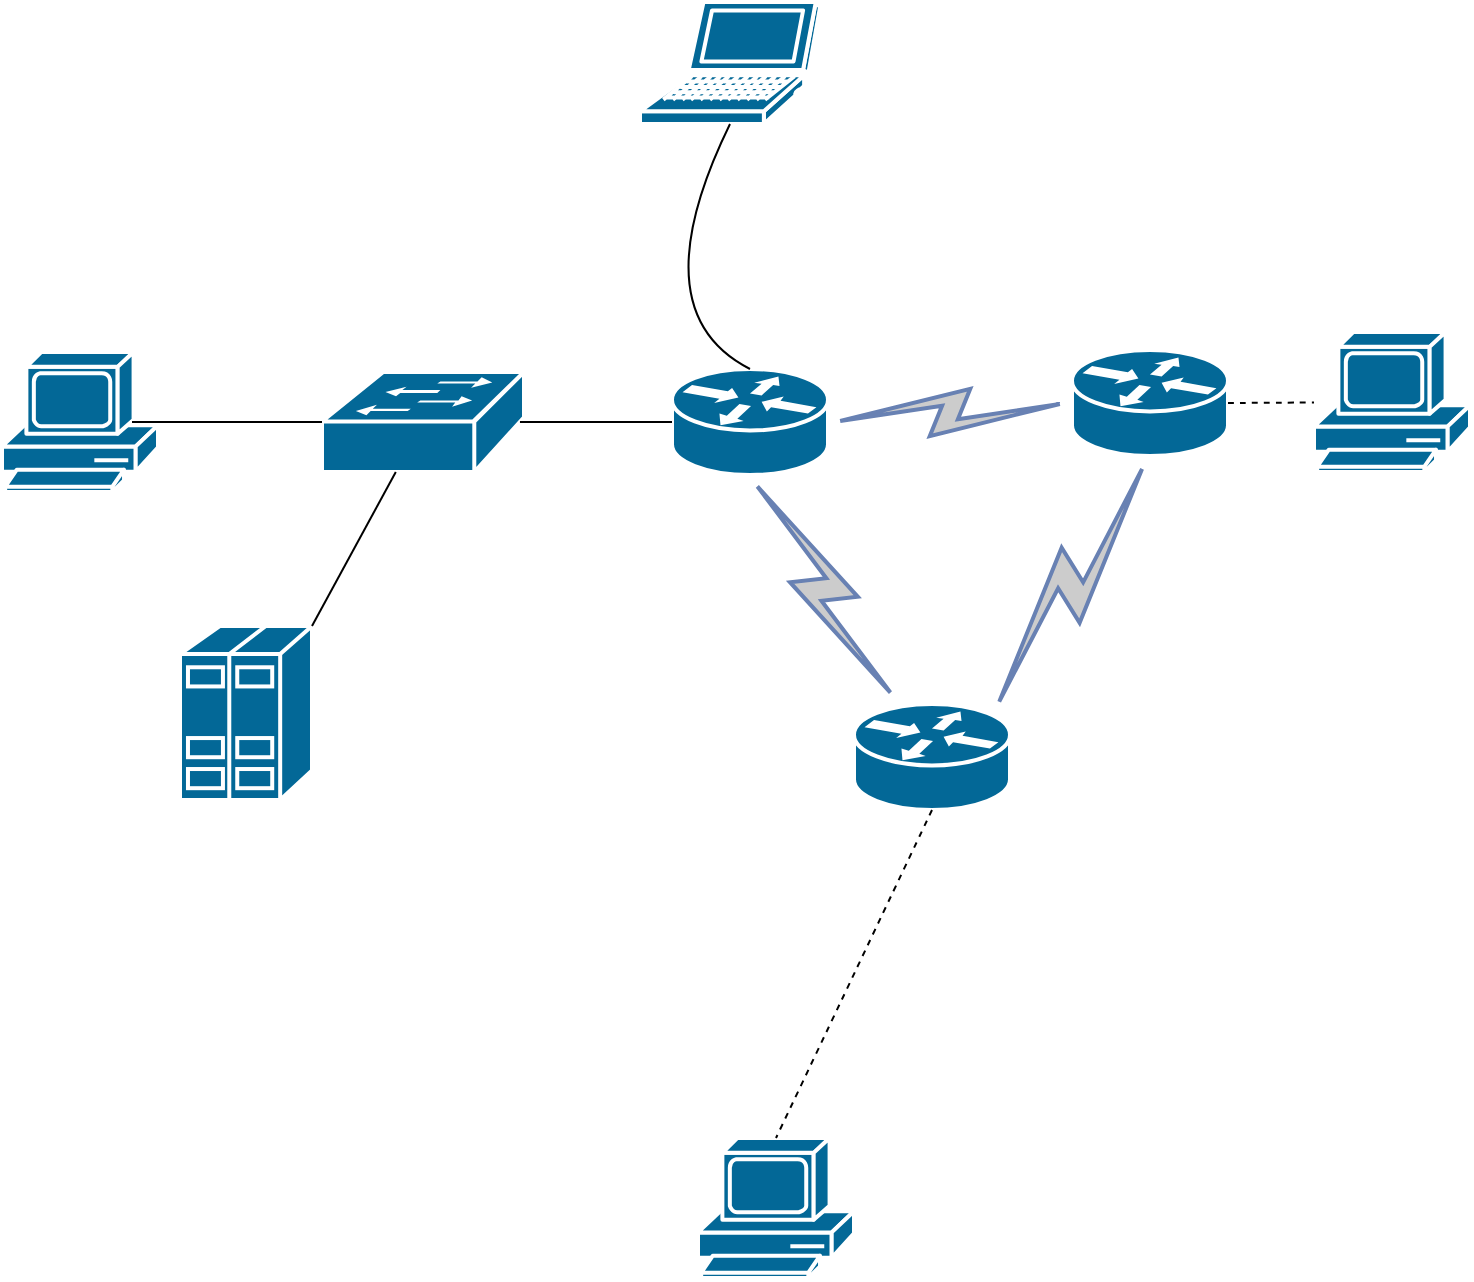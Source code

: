 <mxfile version="26.0.11">
  <diagram name="페이지-1" id="kdvOSv1u4ipNzLo9T3je">
    <mxGraphModel dx="1094" dy="581" grid="0" gridSize="10" guides="1" tooltips="1" connect="1" arrows="1" fold="1" page="0" pageScale="1" pageWidth="827" pageHeight="1169" math="0" shadow="0">
      <root>
        <mxCell id="0" />
        <mxCell id="1" parent="0" />
        <mxCell id="SoBNlFSqUFT2dmmgbRlF-4" value="" style="shape=mxgraph.cisco.servers.standard_host;sketch=0;html=1;pointerEvents=1;dashed=0;fillColor=#036897;strokeColor=#ffffff;strokeWidth=2;verticalLabelPosition=bottom;verticalAlign=top;align=center;outlineConnect=0;" parent="1" vertex="1">
          <mxGeometry x="-130" y="741" width="66" height="87" as="geometry" />
        </mxCell>
        <mxCell id="SoBNlFSqUFT2dmmgbRlF-6" value="" style="shape=mxgraph.cisco.computers_and_peripherals.pc;sketch=0;html=1;pointerEvents=1;dashed=0;fillColor=#036897;strokeColor=#ffffff;strokeWidth=2;verticalLabelPosition=bottom;verticalAlign=top;align=center;outlineConnect=0;" parent="1" vertex="1">
          <mxGeometry x="-219" y="604" width="78" height="70" as="geometry" />
        </mxCell>
        <mxCell id="SoBNlFSqUFT2dmmgbRlF-7" value="" style="shape=mxgraph.cisco.computers_and_peripherals.pc;sketch=0;html=1;pointerEvents=1;dashed=0;fillColor=#036897;strokeColor=#ffffff;strokeWidth=2;verticalLabelPosition=bottom;verticalAlign=top;align=center;outlineConnect=0;" parent="1" vertex="1">
          <mxGeometry x="129" y="997" width="78" height="70" as="geometry" />
        </mxCell>
        <mxCell id="SoBNlFSqUFT2dmmgbRlF-8" value="" style="shape=mxgraph.cisco.computers_and_peripherals.pc;sketch=0;html=1;pointerEvents=1;dashed=0;fillColor=#036897;strokeColor=#ffffff;strokeWidth=2;verticalLabelPosition=bottom;verticalAlign=top;align=center;outlineConnect=0;" parent="1" vertex="1">
          <mxGeometry x="437" y="594" width="78" height="70" as="geometry" />
        </mxCell>
        <mxCell id="SoBNlFSqUFT2dmmgbRlF-9" value="" style="shape=mxgraph.cisco.routers.router;sketch=0;html=1;pointerEvents=1;dashed=0;fillColor=#036897;strokeColor=#ffffff;strokeWidth=2;verticalLabelPosition=bottom;verticalAlign=top;align=center;outlineConnect=0;" parent="1" vertex="1">
          <mxGeometry x="116" y="612.5" width="78" height="53" as="geometry" />
        </mxCell>
        <mxCell id="SoBNlFSqUFT2dmmgbRlF-10" value="" style="shape=mxgraph.cisco.routers.router;sketch=0;html=1;pointerEvents=1;dashed=0;fillColor=#036897;strokeColor=#ffffff;strokeWidth=2;verticalLabelPosition=bottom;verticalAlign=top;align=center;outlineConnect=0;" parent="1" vertex="1">
          <mxGeometry x="316" y="603" width="78" height="53" as="geometry" />
        </mxCell>
        <mxCell id="SoBNlFSqUFT2dmmgbRlF-11" value="" style="shape=mxgraph.cisco.routers.router;sketch=0;html=1;pointerEvents=1;dashed=0;fillColor=#036897;strokeColor=#ffffff;strokeWidth=2;verticalLabelPosition=bottom;verticalAlign=top;align=center;outlineConnect=0;" parent="1" vertex="1">
          <mxGeometry x="207" y="780" width="78" height="53" as="geometry" />
        </mxCell>
        <mxCell id="SoBNlFSqUFT2dmmgbRlF-12" value="" style="shape=mxgraph.cisco.computers_and_peripherals.laptop;sketch=0;html=1;pointerEvents=1;dashed=0;fillColor=#036897;strokeColor=#ffffff;strokeWidth=2;verticalLabelPosition=bottom;verticalAlign=top;align=center;outlineConnect=0;" parent="1" vertex="1">
          <mxGeometry x="100" y="429" width="90" height="61" as="geometry" />
        </mxCell>
        <mxCell id="SoBNlFSqUFT2dmmgbRlF-13" value="" style="shape=mxgraph.cisco.switches.workgroup_switch;sketch=0;html=1;pointerEvents=1;dashed=0;fillColor=#036897;strokeColor=#ffffff;strokeWidth=2;verticalLabelPosition=bottom;verticalAlign=top;align=center;outlineConnect=0;" parent="1" vertex="1">
          <mxGeometry x="-59" y="614" width="101" height="50" as="geometry" />
        </mxCell>
        <mxCell id="SoBNlFSqUFT2dmmgbRlF-27" value="" style="endArrow=none;html=1;rounded=0;fontSize=12;startSize=8;endSize=8;curved=1;exitX=0.83;exitY=0.5;exitDx=0;exitDy=0;exitPerimeter=0;entryX=0;entryY=0.5;entryDx=0;entryDy=0;entryPerimeter=0;" parent="1" edge="1">
          <mxGeometry width="50" height="50" relative="1" as="geometry">
            <mxPoint x="-154" y="639" as="sourcePoint" />
            <mxPoint x="-59" y="639" as="targetPoint" />
          </mxGeometry>
        </mxCell>
        <mxCell id="SoBNlFSqUFT2dmmgbRlF-28" value="" style="endArrow=none;html=1;rounded=0;fontSize=12;startSize=8;endSize=8;curved=1;exitX=0.98;exitY=0.5;exitDx=0;exitDy=0;exitPerimeter=0;entryX=0;entryY=0.5;entryDx=0;entryDy=0;entryPerimeter=0;" parent="1" source="SoBNlFSqUFT2dmmgbRlF-13" target="SoBNlFSqUFT2dmmgbRlF-9" edge="1">
          <mxGeometry width="50" height="50" relative="1" as="geometry">
            <mxPoint x="74" y="702" as="sourcePoint" />
            <mxPoint x="169" y="702" as="targetPoint" />
          </mxGeometry>
        </mxCell>
        <mxCell id="SoBNlFSqUFT2dmmgbRlF-29" value="" style="endArrow=none;html=1;rounded=0;fontSize=12;startSize=8;endSize=8;curved=1;exitX=1;exitY=0;exitDx=0;exitDy=0;exitPerimeter=0;" parent="1" source="SoBNlFSqUFT2dmmgbRlF-4" target="SoBNlFSqUFT2dmmgbRlF-13" edge="1">
          <mxGeometry width="50" height="50" relative="1" as="geometry">
            <mxPoint x="-77" y="721" as="sourcePoint" />
            <mxPoint x="18" y="721" as="targetPoint" />
          </mxGeometry>
        </mxCell>
        <mxCell id="jjETDJKS-YE9c8RTnBO9-9" value="" style="html=1;outlineConnect=0;fillColor=#CCCCCC;strokeColor=#6881B3;gradientColor=none;gradientDirection=north;strokeWidth=2;shape=mxgraph.networks.comm_link_edge;html=1;rounded=0;fontSize=12;startSize=8;endSize=8;curved=1;exitX=1;exitY=0.5;exitDx=0;exitDy=0;exitPerimeter=0;entryX=0;entryY=0.5;entryDx=0;entryDy=0;entryPerimeter=0;" edge="1" parent="1" source="SoBNlFSqUFT2dmmgbRlF-9" target="SoBNlFSqUFT2dmmgbRlF-10">
          <mxGeometry width="100" height="100" relative="1" as="geometry">
            <mxPoint x="183" y="642" as="sourcePoint" />
            <mxPoint x="283" y="542" as="targetPoint" />
          </mxGeometry>
        </mxCell>
        <mxCell id="jjETDJKS-YE9c8RTnBO9-10" value="" style="html=1;outlineConnect=0;fillColor=#CCCCCC;strokeColor=#6881B3;gradientColor=none;gradientDirection=north;strokeWidth=2;shape=mxgraph.networks.comm_link_edge;html=1;rounded=0;fontSize=12;startSize=8;endSize=8;curved=1;exitX=0.88;exitY=0.1;exitDx=0;exitDy=0;exitPerimeter=0;entryX=0.5;entryY=1;entryDx=0;entryDy=0;entryPerimeter=0;" edge="1" parent="1" source="SoBNlFSqUFT2dmmgbRlF-11" target="SoBNlFSqUFT2dmmgbRlF-10">
          <mxGeometry width="100" height="100" relative="1" as="geometry">
            <mxPoint x="267" y="723" as="sourcePoint" />
            <mxPoint x="389" y="714" as="targetPoint" />
          </mxGeometry>
        </mxCell>
        <mxCell id="jjETDJKS-YE9c8RTnBO9-11" value="" style="html=1;outlineConnect=0;fillColor=#CCCCCC;strokeColor=#6881B3;gradientColor=none;gradientDirection=north;strokeWidth=2;shape=mxgraph.networks.comm_link_edge;html=1;rounded=0;fontSize=12;startSize=8;endSize=8;curved=1;exitX=0.5;exitY=1;exitDx=0;exitDy=0;exitPerimeter=0;" edge="1" parent="1" source="SoBNlFSqUFT2dmmgbRlF-9" target="SoBNlFSqUFT2dmmgbRlF-11">
          <mxGeometry width="100" height="100" relative="1" as="geometry">
            <mxPoint x="127" y="743" as="sourcePoint" />
            <mxPoint x="249" y="734" as="targetPoint" />
          </mxGeometry>
        </mxCell>
        <mxCell id="jjETDJKS-YE9c8RTnBO9-12" value="" style="endArrow=none;html=1;rounded=0;fontSize=12;startSize=8;endSize=8;curved=1;exitX=0.5;exitY=0;exitDx=0;exitDy=0;exitPerimeter=0;entryX=0.5;entryY=1;entryDx=0;entryDy=0;entryPerimeter=0;" edge="1" parent="1" source="SoBNlFSqUFT2dmmgbRlF-9" target="SoBNlFSqUFT2dmmgbRlF-12">
          <mxGeometry width="50" height="50" relative="1" as="geometry">
            <mxPoint x="203" y="672" as="sourcePoint" />
            <mxPoint x="253" y="622" as="targetPoint" />
            <Array as="points">
              <mxPoint x="99" y="584" />
            </Array>
          </mxGeometry>
        </mxCell>
        <mxCell id="jjETDJKS-YE9c8RTnBO9-15" value="" style="endArrow=none;dashed=1;html=1;rounded=0;fontSize=12;startSize=8;endSize=8;curved=1;exitX=1;exitY=0.5;exitDx=0;exitDy=0;exitPerimeter=0;" edge="1" parent="1" source="SoBNlFSqUFT2dmmgbRlF-10" target="SoBNlFSqUFT2dmmgbRlF-8">
          <mxGeometry width="50" height="50" relative="1" as="geometry">
            <mxPoint x="352" y="601" as="sourcePoint" />
            <mxPoint x="402" y="551" as="targetPoint" />
          </mxGeometry>
        </mxCell>
        <mxCell id="jjETDJKS-YE9c8RTnBO9-16" value="" style="endArrow=none;dashed=1;html=1;rounded=0;fontSize=12;startSize=8;endSize=8;curved=1;exitX=0.5;exitY=1;exitDx=0;exitDy=0;exitPerimeter=0;entryX=0.5;entryY=0;entryDx=0;entryDy=0;entryPerimeter=0;" edge="1" parent="1" source="SoBNlFSqUFT2dmmgbRlF-11" target="SoBNlFSqUFT2dmmgbRlF-7">
          <mxGeometry width="50" height="50" relative="1" as="geometry">
            <mxPoint x="404" y="640" as="sourcePoint" />
            <mxPoint x="447" y="639" as="targetPoint" />
          </mxGeometry>
        </mxCell>
      </root>
    </mxGraphModel>
  </diagram>
</mxfile>

